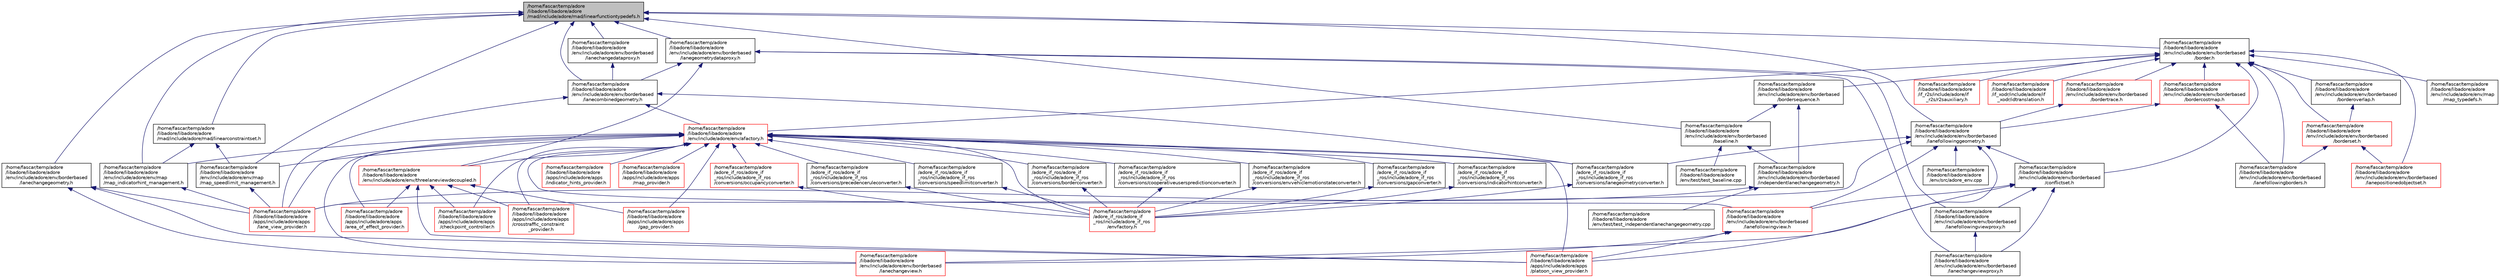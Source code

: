 digraph "/home/fascar/temp/adore/libadore/libadore/adore/mad/include/adore/mad/linearfunctiontypedefs.h"
{
 // LATEX_PDF_SIZE
  edge [fontname="Helvetica",fontsize="10",labelfontname="Helvetica",labelfontsize="10"];
  node [fontname="Helvetica",fontsize="10",shape=record];
  Node1 [label="/home/fascar/temp/adore\l/libadore/libadore/adore\l/mad/include/adore/mad/linearfunctiontypedefs.h",height=0.2,width=0.4,color="black", fillcolor="grey75", style="filled", fontcolor="black",tooltip=" "];
  Node1 -> Node2 [dir="back",color="midnightblue",fontsize="10",style="solid",fontname="Helvetica"];
  Node2 [label="/home/fascar/temp/adore\l/libadore/libadore/adore\l/env/include/adore/env/borderbased\l/baseline.h",height=0.2,width=0.4,color="black", fillcolor="white", style="filled",URL="$baseline_8h.html",tooltip=" "];
  Node2 -> Node3 [dir="back",color="midnightblue",fontsize="10",style="solid",fontname="Helvetica"];
  Node3 [label="/home/fascar/temp/adore\l/libadore/libadore/adore\l/env/include/adore/env/borderbased\l/independentlanechangegeometry.h",height=0.2,width=0.4,color="black", fillcolor="white", style="filled",URL="$independentlanechangegeometry_8h.html",tooltip=" "];
  Node3 -> Node4 [dir="back",color="midnightblue",fontsize="10",style="solid",fontname="Helvetica"];
  Node4 [label="/home/fascar/temp/adore\l/libadore/libadore/adore\l/apps/include/adore/apps\l/lane_view_provider.h",height=0.2,width=0.4,color="red", fillcolor="white", style="filled",URL="$lane__view__provider_8h.html",tooltip=" "];
  Node3 -> Node6 [dir="back",color="midnightblue",fontsize="10",style="solid",fontname="Helvetica"];
  Node6 [label="/home/fascar/temp/adore\l/libadore/libadore/adore\l/env/test/test_independentlanechangegeometry.cpp",height=0.2,width=0.4,color="black", fillcolor="white", style="filled",URL="$test__independentlanechangegeometry_8cpp.html",tooltip=" "];
  Node2 -> Node7 [dir="back",color="midnightblue",fontsize="10",style="solid",fontname="Helvetica"];
  Node7 [label="/home/fascar/temp/adore\l/libadore/libadore/adore\l/env/test/test_baseline.cpp",height=0.2,width=0.4,color="black", fillcolor="white", style="filled",URL="$test__baseline_8cpp.html",tooltip=" "];
  Node1 -> Node8 [dir="back",color="midnightblue",fontsize="10",style="solid",fontname="Helvetica"];
  Node8 [label="/home/fascar/temp/adore\l/libadore/libadore/adore\l/env/include/adore/env/borderbased\l/border.h",height=0.2,width=0.4,color="black", fillcolor="white", style="filled",URL="$border_8h.html",tooltip=" "];
  Node8 -> Node9 [dir="back",color="midnightblue",fontsize="10",style="solid",fontname="Helvetica"];
  Node9 [label="/home/fascar/temp/adore\l/libadore/libadore/adore\l/env/include/adore/env/afactory.h",height=0.2,width=0.4,color="red", fillcolor="white", style="filled",URL="$env_2include_2adore_2env_2afactory_8h.html",tooltip=" "];
  Node9 -> Node10 [dir="back",color="midnightblue",fontsize="10",style="solid",fontname="Helvetica"];
  Node10 [label="/home/fascar/temp/adore\l/adore_if_ros/adore_if\l_ros/include/adore_if_ros\l/conversions/borderconverter.h",height=0.2,width=0.4,color="black", fillcolor="white", style="filled",URL="$borderconverter_8h.html",tooltip=" "];
  Node10 -> Node11 [dir="back",color="midnightblue",fontsize="10",style="solid",fontname="Helvetica"];
  Node11 [label="/home/fascar/temp/adore\l/adore_if_ros/adore_if\l_ros/include/adore_if_ros\l/envfactory.h",height=0.2,width=0.4,color="red", fillcolor="white", style="filled",URL="$envfactory_8h.html",tooltip=" "];
  Node9 -> Node54 [dir="back",color="midnightblue",fontsize="10",style="solid",fontname="Helvetica"];
  Node54 [label="/home/fascar/temp/adore\l/adore_if_ros/adore_if\l_ros/include/adore_if_ros\l/conversions/cooperativeuserspredictionconverter.h",height=0.2,width=0.4,color="black", fillcolor="white", style="filled",URL="$cooperativeuserspredictionconverter_8h.html",tooltip=" "];
  Node54 -> Node11 [dir="back",color="midnightblue",fontsize="10",style="solid",fontname="Helvetica"];
  Node9 -> Node55 [dir="back",color="midnightblue",fontsize="10",style="solid",fontname="Helvetica"];
  Node55 [label="/home/fascar/temp/adore\l/adore_if_ros/adore_if\l_ros/include/adore_if_ros\l/conversions/envvehiclemotionstateconverter.h",height=0.2,width=0.4,color="black", fillcolor="white", style="filled",URL="$envvehiclemotionstateconverter_8h.html",tooltip=" "];
  Node55 -> Node11 [dir="back",color="midnightblue",fontsize="10",style="solid",fontname="Helvetica"];
  Node9 -> Node56 [dir="back",color="midnightblue",fontsize="10",style="solid",fontname="Helvetica"];
  Node56 [label="/home/fascar/temp/adore\l/adore_if_ros/adore_if\l_ros/include/adore_if_ros\l/conversions/gapconverter.h",height=0.2,width=0.4,color="black", fillcolor="white", style="filled",URL="$gapconverter_8h.html",tooltip=" "];
  Node56 -> Node11 [dir="back",color="midnightblue",fontsize="10",style="solid",fontname="Helvetica"];
  Node9 -> Node57 [dir="back",color="midnightblue",fontsize="10",style="solid",fontname="Helvetica"];
  Node57 [label="/home/fascar/temp/adore\l/adore_if_ros/adore_if\l_ros/include/adore_if_ros\l/conversions/indicatorhintconverter.h",height=0.2,width=0.4,color="black", fillcolor="white", style="filled",URL="$indicatorhintconverter_8h.html",tooltip=" "];
  Node57 -> Node11 [dir="back",color="midnightblue",fontsize="10",style="solid",fontname="Helvetica"];
  Node9 -> Node58 [dir="back",color="midnightblue",fontsize="10",style="solid",fontname="Helvetica"];
  Node58 [label="/home/fascar/temp/adore\l/adore_if_ros/adore_if\l_ros/include/adore_if_ros\l/conversions/lanegeometryconverter.h",height=0.2,width=0.4,color="black", fillcolor="white", style="filled",URL="$lanegeometryconverter_8h.html",tooltip=" "];
  Node58 -> Node11 [dir="back",color="midnightblue",fontsize="10",style="solid",fontname="Helvetica"];
  Node9 -> Node59 [dir="back",color="midnightblue",fontsize="10",style="solid",fontname="Helvetica"];
  Node59 [label="/home/fascar/temp/adore\l/adore_if_ros/adore_if\l_ros/include/adore_if_ros\l/conversions/occupancyconverter.h",height=0.2,width=0.4,color="red", fillcolor="white", style="filled",URL="$occupancyconverter_8h.html",tooltip=" "];
  Node59 -> Node11 [dir="back",color="midnightblue",fontsize="10",style="solid",fontname="Helvetica"];
  Node9 -> Node63 [dir="back",color="midnightblue",fontsize="10",style="solid",fontname="Helvetica"];
  Node63 [label="/home/fascar/temp/adore\l/adore_if_ros/adore_if\l_ros/include/adore_if_ros\l/conversions/precedenceruleconverter.h",height=0.2,width=0.4,color="black", fillcolor="white", style="filled",URL="$precedenceruleconverter_8h.html",tooltip=" "];
  Node63 -> Node11 [dir="back",color="midnightblue",fontsize="10",style="solid",fontname="Helvetica"];
  Node9 -> Node64 [dir="back",color="midnightblue",fontsize="10",style="solid",fontname="Helvetica"];
  Node64 [label="/home/fascar/temp/adore\l/adore_if_ros/adore_if\l_ros/include/adore_if_ros\l/conversions/speedlimitconverter.h",height=0.2,width=0.4,color="black", fillcolor="white", style="filled",URL="$speedlimitconverter_8h.html",tooltip=" "];
  Node64 -> Node11 [dir="back",color="midnightblue",fontsize="10",style="solid",fontname="Helvetica"];
  Node9 -> Node11 [dir="back",color="midnightblue",fontsize="10",style="solid",fontname="Helvetica"];
  Node9 -> Node65 [dir="back",color="midnightblue",fontsize="10",style="solid",fontname="Helvetica"];
  Node65 [label="/home/fascar/temp/adore\l/libadore/libadore/adore\l/apps/include/adore/apps\l/area_of_effect_provider.h",height=0.2,width=0.4,color="red", fillcolor="white", style="filled",URL="$area__of__effect__provider_8h.html",tooltip=" "];
  Node9 -> Node66 [dir="back",color="midnightblue",fontsize="10",style="solid",fontname="Helvetica"];
  Node66 [label="/home/fascar/temp/adore\l/libadore/libadore/adore\l/apps/include/adore/apps\l/checkpoint_controller.h",height=0.2,width=0.4,color="red", fillcolor="white", style="filled",URL="$checkpoint__controller_8h.html",tooltip=" "];
  Node9 -> Node67 [dir="back",color="midnightblue",fontsize="10",style="solid",fontname="Helvetica"];
  Node67 [label="/home/fascar/temp/adore\l/libadore/libadore/adore\l/apps/include/adore/apps\l/crosstraffic_constraint\l_provider.h",height=0.2,width=0.4,color="red", fillcolor="white", style="filled",URL="$crosstraffic__constraint__provider_8h.html",tooltip=" "];
  Node9 -> Node68 [dir="back",color="midnightblue",fontsize="10",style="solid",fontname="Helvetica"];
  Node68 [label="/home/fascar/temp/adore\l/libadore/libadore/adore\l/apps/include/adore/apps\l/gap_provider.h",height=0.2,width=0.4,color="red", fillcolor="white", style="filled",URL="$gap__provider_8h.html",tooltip=" "];
  Node9 -> Node69 [dir="back",color="midnightblue",fontsize="10",style="solid",fontname="Helvetica"];
  Node69 [label="/home/fascar/temp/adore\l/libadore/libadore/adore\l/apps/include/adore/apps\l/indicator_hints_provider.h",height=0.2,width=0.4,color="red", fillcolor="white", style="filled",URL="$indicator__hints__provider_8h.html",tooltip=" "];
  Node9 -> Node4 [dir="back",color="midnightblue",fontsize="10",style="solid",fontname="Helvetica"];
  Node9 -> Node70 [dir="back",color="midnightblue",fontsize="10",style="solid",fontname="Helvetica"];
  Node70 [label="/home/fascar/temp/adore\l/libadore/libadore/adore\l/apps/include/adore/apps\l/map_provider.h",height=0.2,width=0.4,color="red", fillcolor="white", style="filled",URL="$map__provider_8h.html",tooltip=" "];
  Node9 -> Node74 [dir="back",color="midnightblue",fontsize="10",style="solid",fontname="Helvetica"];
  Node74 [label="/home/fascar/temp/adore\l/libadore/libadore/adore\l/apps/include/adore/apps\l/platoon_view_provider.h",height=0.2,width=0.4,color="red", fillcolor="white", style="filled",URL="$platoon__view__provider_8h.html",tooltip=" "];
  Node9 -> Node98 [dir="back",color="midnightblue",fontsize="10",style="solid",fontname="Helvetica"];
  Node98 [label="/home/fascar/temp/adore\l/libadore/libadore/adore\l/env/include/adore/env/borderbased\l/lanechangeview.h",height=0.2,width=0.4,color="red", fillcolor="white", style="filled",URL="$lanechangeview_8h.html",tooltip=" "];
  Node9 -> Node99 [dir="back",color="midnightblue",fontsize="10",style="solid",fontname="Helvetica"];
  Node99 [label="/home/fascar/temp/adore\l/libadore/libadore/adore\l/env/include/adore/env/borderbased\l/lanefollowingview.h",height=0.2,width=0.4,color="red", fillcolor="white", style="filled",URL="$lanefollowingview_8h.html",tooltip=" "];
  Node99 -> Node74 [dir="back",color="midnightblue",fontsize="10",style="solid",fontname="Helvetica"];
  Node99 -> Node98 [dir="back",color="midnightblue",fontsize="10",style="solid",fontname="Helvetica"];
  Node9 -> Node104 [dir="back",color="midnightblue",fontsize="10",style="solid",fontname="Helvetica"];
  Node104 [label="/home/fascar/temp/adore\l/libadore/libadore/adore\l/env/include/adore/env/map\l/map_indicatorhint_management.h",height=0.2,width=0.4,color="black", fillcolor="white", style="filled",URL="$map__indicatorhint__management_8h.html",tooltip=" "];
  Node104 -> Node4 [dir="back",color="midnightblue",fontsize="10",style="solid",fontname="Helvetica"];
  Node9 -> Node105 [dir="back",color="midnightblue",fontsize="10",style="solid",fontname="Helvetica"];
  Node105 [label="/home/fascar/temp/adore\l/libadore/libadore/adore\l/env/include/adore/env/map\l/map_speedlimit_management.h",height=0.2,width=0.4,color="black", fillcolor="white", style="filled",URL="$map__speedlimit__management_8h.html",tooltip=" "];
  Node105 -> Node4 [dir="back",color="midnightblue",fontsize="10",style="solid",fontname="Helvetica"];
  Node9 -> Node107 [dir="back",color="midnightblue",fontsize="10",style="solid",fontname="Helvetica"];
  Node107 [label="/home/fascar/temp/adore\l/libadore/libadore/adore\l/env/include/adore/env/threelaneviewdecoupled.h",height=0.2,width=0.4,color="red", fillcolor="white", style="filled",URL="$threelaneviewdecoupled_8h.html",tooltip=" "];
  Node107 -> Node65 [dir="back",color="midnightblue",fontsize="10",style="solid",fontname="Helvetica"];
  Node107 -> Node66 [dir="back",color="midnightblue",fontsize="10",style="solid",fontname="Helvetica"];
  Node107 -> Node67 [dir="back",color="midnightblue",fontsize="10",style="solid",fontname="Helvetica"];
  Node107 -> Node68 [dir="back",color="midnightblue",fontsize="10",style="solid",fontname="Helvetica"];
  Node107 -> Node74 [dir="back",color="midnightblue",fontsize="10",style="solid",fontname="Helvetica"];
  Node8 -> Node119 [dir="back",color="midnightblue",fontsize="10",style="solid",fontname="Helvetica"];
  Node119 [label="/home/fascar/temp/adore\l/libadore/libadore/adore\l/env/include/adore/env/borderbased\l/bordercostmap.h",height=0.2,width=0.4,color="red", fillcolor="white", style="filled",URL="$bordercostmap_8h.html",tooltip=" "];
  Node119 -> Node123 [dir="back",color="midnightblue",fontsize="10",style="solid",fontname="Helvetica"];
  Node123 [label="/home/fascar/temp/adore\l/libadore/libadore/adore\l/env/include/adore/env/borderbased\l/lanefollowingborders.h",height=0.2,width=0.4,color="black", fillcolor="white", style="filled",URL="$lanefollowingborders_8h.html",tooltip=" "];
  Node119 -> Node124 [dir="back",color="midnightblue",fontsize="10",style="solid",fontname="Helvetica"];
  Node124 [label="/home/fascar/temp/adore\l/libadore/libadore/adore\l/env/include/adore/env/borderbased\l/lanefollowinggeometry.h",height=0.2,width=0.4,color="black", fillcolor="white", style="filled",URL="$lanefollowinggeometry_8h.html",tooltip=" "];
  Node124 -> Node58 [dir="back",color="midnightblue",fontsize="10",style="solid",fontname="Helvetica"];
  Node124 -> Node4 [dir="back",color="midnightblue",fontsize="10",style="solid",fontname="Helvetica"];
  Node124 -> Node74 [dir="back",color="midnightblue",fontsize="10",style="solid",fontname="Helvetica"];
  Node124 -> Node125 [dir="back",color="midnightblue",fontsize="10",style="solid",fontname="Helvetica"];
  Node125 [label="/home/fascar/temp/adore\l/libadore/libadore/adore\l/env/include/adore/env/borderbased\l/conflictset.h",height=0.2,width=0.4,color="black", fillcolor="white", style="filled",URL="$env_2include_2adore_2env_2borderbased_2conflictset_8h.html",tooltip=" "];
  Node125 -> Node98 [dir="back",color="midnightblue",fontsize="10",style="solid",fontname="Helvetica"];
  Node125 -> Node113 [dir="back",color="midnightblue",fontsize="10",style="solid",fontname="Helvetica"];
  Node113 [label="/home/fascar/temp/adore\l/libadore/libadore/adore\l/env/include/adore/env/borderbased\l/lanechangeviewproxy.h",height=0.2,width=0.4,color="black", fillcolor="white", style="filled",URL="$lanechangeviewproxy_8h.html",tooltip=" "];
  Node125 -> Node99 [dir="back",color="midnightblue",fontsize="10",style="solid",fontname="Helvetica"];
  Node125 -> Node114 [dir="back",color="midnightblue",fontsize="10",style="solid",fontname="Helvetica"];
  Node114 [label="/home/fascar/temp/adore\l/libadore/libadore/adore\l/env/include/adore/env/borderbased\l/lanefollowingviewproxy.h",height=0.2,width=0.4,color="black", fillcolor="white", style="filled",URL="$lanefollowingviewproxy_8h.html",tooltip=" "];
  Node114 -> Node113 [dir="back",color="midnightblue",fontsize="10",style="solid",fontname="Helvetica"];
  Node124 -> Node99 [dir="back",color="midnightblue",fontsize="10",style="solid",fontname="Helvetica"];
  Node124 -> Node126 [dir="back",color="midnightblue",fontsize="10",style="solid",fontname="Helvetica"];
  Node126 [label="/home/fascar/temp/adore\l/libadore/libadore/adore\l/env/src/adore_env.cpp",height=0.2,width=0.4,color="black", fillcolor="white", style="filled",URL="$adore__env_8cpp.html",tooltip=" "];
  Node8 -> Node128 [dir="back",color="midnightblue",fontsize="10",style="solid",fontname="Helvetica"];
  Node128 [label="/home/fascar/temp/adore\l/libadore/libadore/adore\l/env/include/adore/env/borderbased\l/borderoverlap.h",height=0.2,width=0.4,color="black", fillcolor="white", style="filled",URL="$borderoverlap_8h.html",tooltip=" "];
  Node128 -> Node129 [dir="back",color="midnightblue",fontsize="10",style="solid",fontname="Helvetica"];
  Node129 [label="/home/fascar/temp/adore\l/libadore/libadore/adore\l/env/include/adore/env/borderbased\l/borderset.h",height=0.2,width=0.4,color="red", fillcolor="white", style="filled",URL="$borderset_8h.html",tooltip=" "];
  Node129 -> Node123 [dir="back",color="midnightblue",fontsize="10",style="solid",fontname="Helvetica"];
  Node129 -> Node138 [dir="back",color="midnightblue",fontsize="10",style="solid",fontname="Helvetica"];
  Node138 [label="/home/fascar/temp/adore\l/libadore/libadore/adore\l/env/include/adore/env/borderbased\l/lanepositionedobjectset.h",height=0.2,width=0.4,color="red", fillcolor="white", style="filled",URL="$lanepositionedobjectset_8h.html",tooltip=" "];
  Node8 -> Node147 [dir="back",color="midnightblue",fontsize="10",style="solid",fontname="Helvetica"];
  Node147 [label="/home/fascar/temp/adore\l/libadore/libadore/adore\l/env/include/adore/env/borderbased\l/bordersequence.h",height=0.2,width=0.4,color="black", fillcolor="white", style="filled",URL="$bordersequence_8h.html",tooltip=" "];
  Node147 -> Node2 [dir="back",color="midnightblue",fontsize="10",style="solid",fontname="Helvetica"];
  Node147 -> Node3 [dir="back",color="midnightblue",fontsize="10",style="solid",fontname="Helvetica"];
  Node8 -> Node129 [dir="back",color="midnightblue",fontsize="10",style="solid",fontname="Helvetica"];
  Node8 -> Node148 [dir="back",color="midnightblue",fontsize="10",style="solid",fontname="Helvetica"];
  Node148 [label="/home/fascar/temp/adore\l/libadore/libadore/adore\l/env/include/adore/env/borderbased\l/bordertrace.h",height=0.2,width=0.4,color="red", fillcolor="white", style="filled",URL="$bordertrace_8h.html",tooltip=" "];
  Node148 -> Node124 [dir="back",color="midnightblue",fontsize="10",style="solid",fontname="Helvetica"];
  Node8 -> Node125 [dir="back",color="midnightblue",fontsize="10",style="solid",fontname="Helvetica"];
  Node8 -> Node123 [dir="back",color="midnightblue",fontsize="10",style="solid",fontname="Helvetica"];
  Node8 -> Node138 [dir="back",color="midnightblue",fontsize="10",style="solid",fontname="Helvetica"];
  Node8 -> Node149 [dir="back",color="midnightblue",fontsize="10",style="solid",fontname="Helvetica"];
  Node149 [label="/home/fascar/temp/adore\l/libadore/libadore/adore\l/env/include/adore/env/map\l/map_typedefs.h",height=0.2,width=0.4,color="black", fillcolor="white", style="filled",URL="$map__typedefs_8h.html",tooltip=" "];
  Node8 -> Node150 [dir="back",color="midnightblue",fontsize="10",style="solid",fontname="Helvetica"];
  Node150 [label="/home/fascar/temp/adore\l/libadore/libadore/adore\l/if_r2s/include/adore/if\l_r2s/r2sauxiliary.h",height=0.2,width=0.4,color="red", fillcolor="white", style="filled",URL="$r2sauxiliary_8h.html",tooltip=" "];
  Node8 -> Node153 [dir="back",color="midnightblue",fontsize="10",style="solid",fontname="Helvetica"];
  Node153 [label="/home/fascar/temp/adore\l/libadore/libadore/adore\l/if_xodr/include/adore/if\l_xodr/idtranslation.h",height=0.2,width=0.4,color="red", fillcolor="white", style="filled",URL="$idtranslation_8h.html",tooltip=" "];
  Node1 -> Node154 [dir="back",color="midnightblue",fontsize="10",style="solid",fontname="Helvetica"];
  Node154 [label="/home/fascar/temp/adore\l/libadore/libadore/adore\l/env/include/adore/env/borderbased\l/lanechangedataproxy.h",height=0.2,width=0.4,color="black", fillcolor="white", style="filled",URL="$lanechangedataproxy_8h.html",tooltip=" "];
  Node154 -> Node155 [dir="back",color="midnightblue",fontsize="10",style="solid",fontname="Helvetica"];
  Node155 [label="/home/fascar/temp/adore\l/libadore/libadore/adore\l/env/include/adore/env/borderbased\l/lanecombinedgeometry.h",height=0.2,width=0.4,color="black", fillcolor="white", style="filled",URL="$lanecombinedgeometry_8h.html",tooltip=" "];
  Node155 -> Node58 [dir="back",color="midnightblue",fontsize="10",style="solid",fontname="Helvetica"];
  Node155 -> Node4 [dir="back",color="midnightblue",fontsize="10",style="solid",fontname="Helvetica"];
  Node155 -> Node9 [dir="back",color="midnightblue",fontsize="10",style="solid",fontname="Helvetica"];
  Node1 -> Node137 [dir="back",color="midnightblue",fontsize="10",style="solid",fontname="Helvetica"];
  Node137 [label="/home/fascar/temp/adore\l/libadore/libadore/adore\l/env/include/adore/env/borderbased\l/lanechangegeometry.h",height=0.2,width=0.4,color="black", fillcolor="white", style="filled",URL="$lanechangegeometry_8h.html",tooltip=" "];
  Node137 -> Node4 [dir="back",color="midnightblue",fontsize="10",style="solid",fontname="Helvetica"];
  Node137 -> Node74 [dir="back",color="midnightblue",fontsize="10",style="solid",fontname="Helvetica"];
  Node137 -> Node98 [dir="back",color="midnightblue",fontsize="10",style="solid",fontname="Helvetica"];
  Node1 -> Node155 [dir="back",color="midnightblue",fontsize="10",style="solid",fontname="Helvetica"];
  Node1 -> Node124 [dir="back",color="midnightblue",fontsize="10",style="solid",fontname="Helvetica"];
  Node1 -> Node156 [dir="back",color="midnightblue",fontsize="10",style="solid",fontname="Helvetica"];
  Node156 [label="/home/fascar/temp/adore\l/libadore/libadore/adore\l/env/include/adore/env/borderbased\l/lanegeometrydataproxy.h",height=0.2,width=0.4,color="black", fillcolor="white", style="filled",URL="$lanegeometrydataproxy_8h.html",tooltip=" "];
  Node156 -> Node113 [dir="back",color="midnightblue",fontsize="10",style="solid",fontname="Helvetica"];
  Node156 -> Node155 [dir="back",color="midnightblue",fontsize="10",style="solid",fontname="Helvetica"];
  Node156 -> Node114 [dir="back",color="midnightblue",fontsize="10",style="solid",fontname="Helvetica"];
  Node156 -> Node107 [dir="back",color="midnightblue",fontsize="10",style="solid",fontname="Helvetica"];
  Node1 -> Node104 [dir="back",color="midnightblue",fontsize="10",style="solid",fontname="Helvetica"];
  Node1 -> Node105 [dir="back",color="midnightblue",fontsize="10",style="solid",fontname="Helvetica"];
  Node1 -> Node157 [dir="back",color="midnightblue",fontsize="10",style="solid",fontname="Helvetica"];
  Node157 [label="/home/fascar/temp/adore\l/libadore/libadore/adore\l/mad/include/adore/mad/linearconstraintset.h",height=0.2,width=0.4,color="black", fillcolor="white", style="filled",URL="$linearconstraintset_8h.html",tooltip=" "];
  Node157 -> Node104 [dir="back",color="midnightblue",fontsize="10",style="solid",fontname="Helvetica"];
  Node157 -> Node105 [dir="back",color="midnightblue",fontsize="10",style="solid",fontname="Helvetica"];
}
